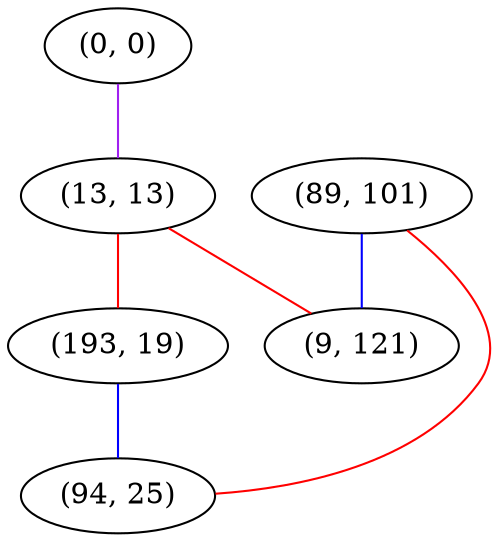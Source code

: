 graph "" {
"(0, 0)";
"(13, 13)";
"(89, 101)";
"(193, 19)";
"(94, 25)";
"(9, 121)";
"(0, 0)" -- "(13, 13)"  [color=purple, key=0, weight=4];
"(13, 13)" -- "(193, 19)"  [color=red, key=0, weight=1];
"(13, 13)" -- "(9, 121)"  [color=red, key=0, weight=1];
"(89, 101)" -- "(94, 25)"  [color=red, key=0, weight=1];
"(89, 101)" -- "(9, 121)"  [color=blue, key=0, weight=3];
"(193, 19)" -- "(94, 25)"  [color=blue, key=0, weight=3];
}
